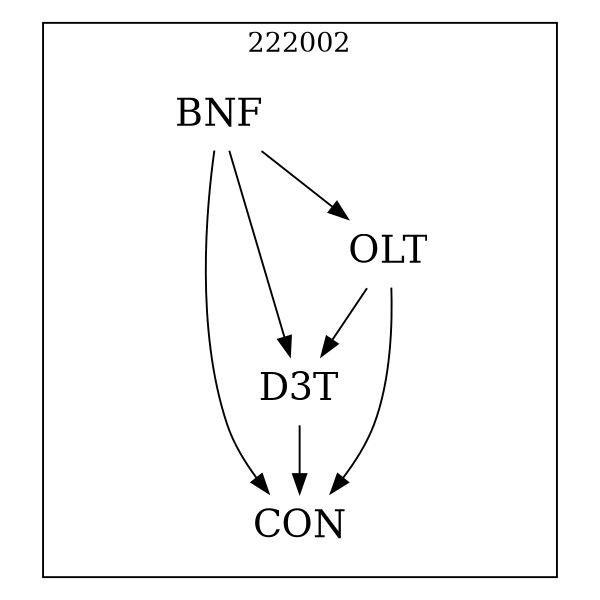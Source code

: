 strict digraph DAGS {
	size = "4,4!" ; ratio ="fill"; subgraph cluster_0{
			labeldoc = "t";
			label = "222002";node	[label= CON, shape = plaintext, fontsize=20] CON;node	[label= BNF, shape = plaintext, fontsize=20] BNF;node	[label= D3T, shape = plaintext, fontsize=20] D3T;node	[label= OLT, shape = plaintext, fontsize=20] OLT;
BNF->CON;
BNF->D3T;
BNF->OLT;
D3T->CON;
OLT->CON;
OLT->D3T;
	}}